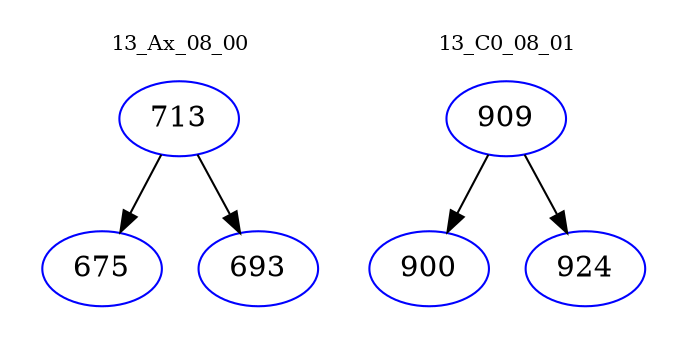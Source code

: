 digraph{
subgraph cluster_0 {
color = white
label = "13_Ax_08_00";
fontsize=10;
T0_713 [label="713", color="blue"]
T0_713 -> T0_675 [color="black"]
T0_675 [label="675", color="blue"]
T0_713 -> T0_693 [color="black"]
T0_693 [label="693", color="blue"]
}
subgraph cluster_1 {
color = white
label = "13_C0_08_01";
fontsize=10;
T1_909 [label="909", color="blue"]
T1_909 -> T1_900 [color="black"]
T1_900 [label="900", color="blue"]
T1_909 -> T1_924 [color="black"]
T1_924 [label="924", color="blue"]
}
}
